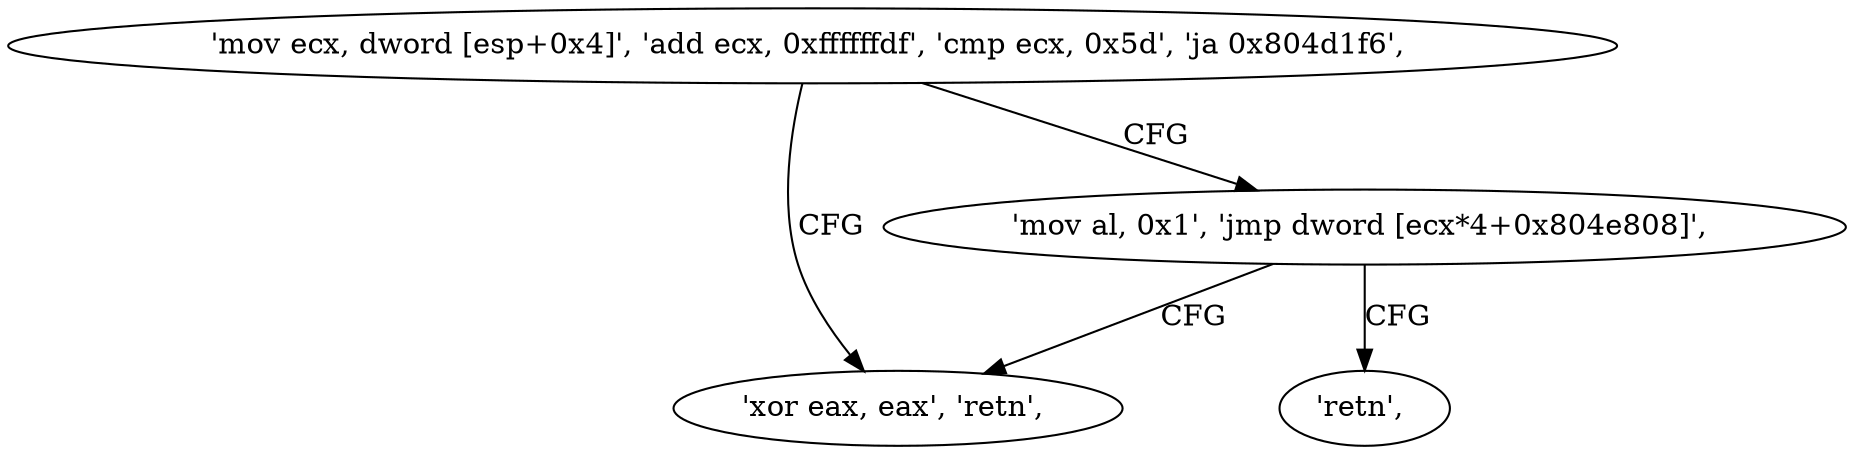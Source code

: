 digraph "func" {
"134533600" [label = "'mov ecx, dword [esp+0x4]', 'add ecx, 0xffffffdf', 'cmp ecx, 0x5d', 'ja 0x804d1f6', " ]
"134533622" [label = "'xor eax, eax', 'retn', " ]
"134533612" [label = "'mov al, 0x1', 'jmp dword [ecx*4+0x804e808]', " ]
"134533621" [label = "'retn', " ]
"134533600" -> "134533622" [ label = "CFG" ]
"134533600" -> "134533612" [ label = "CFG" ]
"134533612" -> "134533621" [ label = "CFG" ]
"134533612" -> "134533622" [ label = "CFG" ]
}
